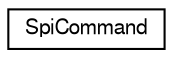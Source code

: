 digraph "Graphical Class Hierarchy"
{
  edge [fontname="FreeSans",fontsize="10",labelfontname="FreeSans",labelfontsize="10"];
  node [fontname="FreeSans",fontsize="10",shape=record];
  rankdir="LR";
  Node1 [label="SpiCommand",height=0.2,width=0.4,color="black", fillcolor="white", style="filled",URL="$d0/ddd/struct_spi_command.html"];
}
